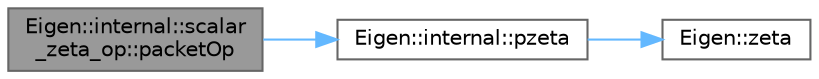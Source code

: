 digraph "Eigen::internal::scalar_zeta_op::packetOp"
{
 // LATEX_PDF_SIZE
  bgcolor="transparent";
  edge [fontname=Helvetica,fontsize=10,labelfontname=Helvetica,labelfontsize=10];
  node [fontname=Helvetica,fontsize=10,shape=box,height=0.2,width=0.4];
  rankdir="LR";
  Node1 [id="Node000001",label="Eigen::internal::scalar\l_zeta_op::packetOp",height=0.2,width=0.4,color="gray40", fillcolor="grey60", style="filled", fontcolor="black",tooltip=" "];
  Node1 -> Node2 [id="edge1_Node000001_Node000002",color="steelblue1",style="solid",tooltip=" "];
  Node2 [id="Node000002",label="Eigen::internal::pzeta",height=0.2,width=0.4,color="grey40", fillcolor="white", style="filled",URL="$namespace_eigen_1_1internal.html#ad94cae7622231a44fd9d428eb6b39769",tooltip=" "];
  Node2 -> Node3 [id="edge2_Node000002_Node000003",color="steelblue1",style="solid",tooltip=" "];
  Node3 [id="Node000003",label="Eigen::zeta",height=0.2,width=0.4,color="grey40", fillcolor="white", style="filled",URL="$namespace_eigen.html#af9555e27540da78d2c4bdd17d3b750b1",tooltip=" "];
}
